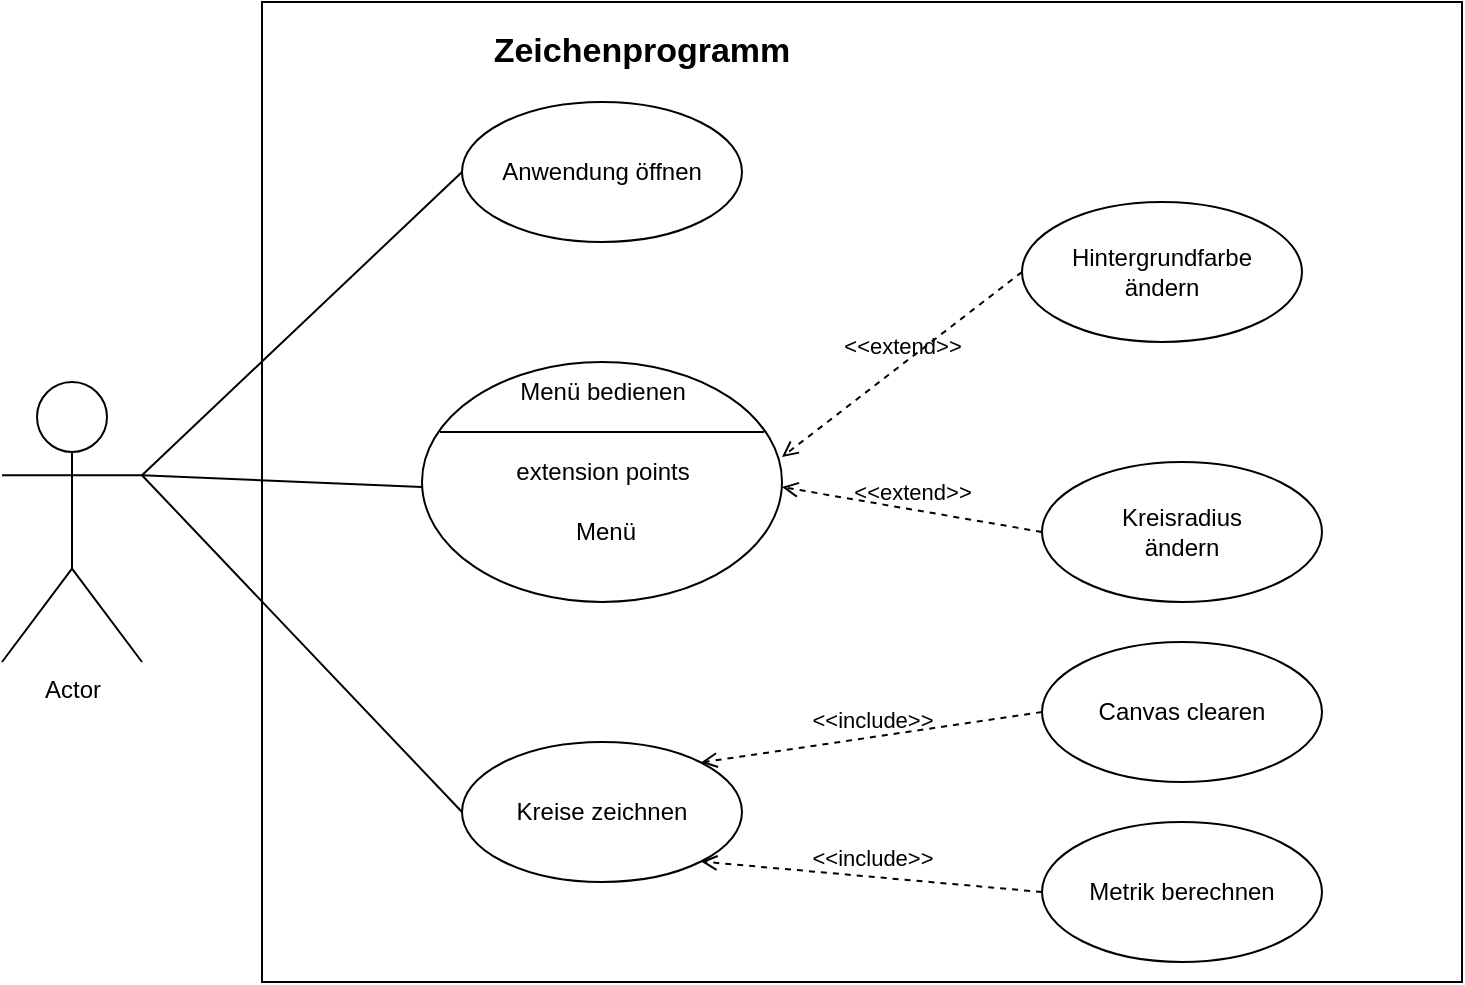<mxfile version="20.5.1" type="github">
  <diagram id="WpRNOG8NA4DAABbzuD77" name="Seite-1">
    <mxGraphModel dx="1038" dy="528" grid="1" gridSize="10" guides="1" tooltips="1" connect="1" arrows="1" fold="1" page="1" pageScale="1" pageWidth="827" pageHeight="1169" math="0" shadow="0">
      <root>
        <mxCell id="0" />
        <mxCell id="1" parent="0" />
        <mxCell id="D7FlTBm71AQMMtoMiuut-6" value="" style="rounded=0;whiteSpace=wrap;html=1;" parent="1" vertex="1">
          <mxGeometry x="200" y="10" width="600" height="490" as="geometry" />
        </mxCell>
        <mxCell id="D7FlTBm71AQMMtoMiuut-7" value="Actor" style="shape=umlActor;verticalLabelPosition=bottom;verticalAlign=top;html=1;" parent="1" vertex="1">
          <mxGeometry x="70" y="200" width="70" height="140" as="geometry" />
        </mxCell>
        <mxCell id="D7FlTBm71AQMMtoMiuut-8" value="Anwendung öffnen" style="ellipse;whiteSpace=wrap;html=1;" parent="1" vertex="1">
          <mxGeometry x="300" y="60" width="140" height="70" as="geometry" />
        </mxCell>
        <mxCell id="D7FlTBm71AQMMtoMiuut-10" value="&lt;div&gt;Hintergrundfarbe &lt;br&gt;&lt;/div&gt;&lt;div&gt;ändern&lt;/div&gt;" style="ellipse;whiteSpace=wrap;html=1;" parent="1" vertex="1">
          <mxGeometry x="580" y="110" width="140" height="70" as="geometry" />
        </mxCell>
        <mxCell id="D7FlTBm71AQMMtoMiuut-11" value="&lt;div&gt;Kreisradius &lt;br&gt;&lt;/div&gt;&lt;div&gt;ändern&lt;/div&gt;" style="ellipse;whiteSpace=wrap;html=1;" parent="1" vertex="1">
          <mxGeometry x="590" y="240" width="140" height="70" as="geometry" />
        </mxCell>
        <mxCell id="D7FlTBm71AQMMtoMiuut-14" value="Kreise zeichnen" style="ellipse;whiteSpace=wrap;html=1;" parent="1" vertex="1">
          <mxGeometry x="300" y="380" width="140" height="70" as="geometry" />
        </mxCell>
        <mxCell id="D7FlTBm71AQMMtoMiuut-19" value="" style="endArrow=none;html=1;rounded=0;exitX=1;exitY=0.333;exitDx=0;exitDy=0;exitPerimeter=0;entryX=0;entryY=0.5;entryDx=0;entryDy=0;" parent="1" source="D7FlTBm71AQMMtoMiuut-7" target="D7FlTBm71AQMMtoMiuut-8" edge="1">
          <mxGeometry width="50" height="50" relative="1" as="geometry">
            <mxPoint x="390" y="310" as="sourcePoint" />
            <mxPoint x="440" y="260" as="targetPoint" />
          </mxGeometry>
        </mxCell>
        <mxCell id="D7FlTBm71AQMMtoMiuut-20" value="" style="endArrow=none;html=1;rounded=0;exitX=1;exitY=0.333;exitDx=0;exitDy=0;exitPerimeter=0;entryX=0;entryY=0.75;entryDx=0;entryDy=0;" parent="1" source="D7FlTBm71AQMMtoMiuut-7" target="D7FlTBm71AQMMtoMiuut-28" edge="1">
          <mxGeometry width="50" height="50" relative="1" as="geometry">
            <mxPoint x="390" y="310" as="sourcePoint" />
            <mxPoint x="290" y="195" as="targetPoint" />
          </mxGeometry>
        </mxCell>
        <mxCell id="D7FlTBm71AQMMtoMiuut-21" value="" style="endArrow=none;html=1;rounded=0;exitX=1;exitY=0.333;exitDx=0;exitDy=0;exitPerimeter=0;entryX=0;entryY=0.5;entryDx=0;entryDy=0;" parent="1" source="D7FlTBm71AQMMtoMiuut-7" target="D7FlTBm71AQMMtoMiuut-14" edge="1">
          <mxGeometry width="50" height="50" relative="1" as="geometry">
            <mxPoint x="390" y="310" as="sourcePoint" />
            <mxPoint x="440" y="260" as="targetPoint" />
          </mxGeometry>
        </mxCell>
        <mxCell id="D7FlTBm71AQMMtoMiuut-23" value="&amp;lt;&amp;lt;extend&amp;gt;&amp;gt;" style="html=1;verticalAlign=bottom;labelBackgroundColor=none;endArrow=open;endFill=0;dashed=1;rounded=0;entryX=1;entryY=0.75;entryDx=0;entryDy=0;exitX=0;exitY=0.5;exitDx=0;exitDy=0;" parent="1" source="D7FlTBm71AQMMtoMiuut-11" target="D7FlTBm71AQMMtoMiuut-28" edge="1">
          <mxGeometry width="160" relative="1" as="geometry">
            <mxPoint x="330" y="280" as="sourcePoint" />
            <mxPoint x="430" y="195" as="targetPoint" />
          </mxGeometry>
        </mxCell>
        <mxCell id="D7FlTBm71AQMMtoMiuut-24" value="&amp;lt;&amp;lt;extend&amp;gt;&amp;gt;" style="html=1;verticalAlign=bottom;labelBackgroundColor=none;endArrow=open;endFill=0;dashed=1;rounded=0;exitX=0;exitY=0.5;exitDx=0;exitDy=0;entryX=1;entryY=0.25;entryDx=0;entryDy=0;" parent="1" source="D7FlTBm71AQMMtoMiuut-10" target="D7FlTBm71AQMMtoMiuut-28" edge="1">
          <mxGeometry width="160" relative="1" as="geometry">
            <mxPoint x="330" y="280" as="sourcePoint" />
            <mxPoint x="430" y="195" as="targetPoint" />
          </mxGeometry>
        </mxCell>
        <mxCell id="D7FlTBm71AQMMtoMiuut-25" value="" style="shape=ellipse;container=1;horizontal=1;horizontalStack=0;resizeParent=1;resizeParentMax=0;resizeLast=0;html=1;dashed=0;collapsible=0;" parent="1" vertex="1">
          <mxGeometry x="280" y="190" width="180" height="120" as="geometry" />
        </mxCell>
        <mxCell id="D7FlTBm71AQMMtoMiuut-26" value="Menü bedienen" style="html=1;strokeColor=none;fillColor=none;align=center;verticalAlign=middle;rotatable=0;" parent="D7FlTBm71AQMMtoMiuut-25" vertex="1">
          <mxGeometry width="180" height="30" as="geometry" />
        </mxCell>
        <mxCell id="D7FlTBm71AQMMtoMiuut-27" value="" style="line;strokeWidth=1;fillColor=none;rotatable=0;labelPosition=right;points=[];portConstraint=eastwest;dashed=0;resizeWidth=1;" parent="D7FlTBm71AQMMtoMiuut-25" vertex="1">
          <mxGeometry x="9" y="30" width="162" height="10" as="geometry" />
        </mxCell>
        <mxCell id="D7FlTBm71AQMMtoMiuut-28" value="extension points" style="text;html=1;align=center;verticalAlign=middle;rotatable=0;fillColor=none;strokeColor=none;" parent="D7FlTBm71AQMMtoMiuut-25" vertex="1">
          <mxGeometry y="40" width="180" height="30" as="geometry" />
        </mxCell>
        <mxCell id="D7FlTBm71AQMMtoMiuut-29" value="&lt;div&gt;&amp;nbsp;&amp;nbsp;&amp;nbsp;&amp;nbsp;&amp;nbsp;&amp;nbsp;&amp;nbsp;&amp;nbsp; Menü &lt;br&gt;&lt;/div&gt;" style="text;html=1;align=left;verticalAlign=middle;rotatable=0;spacingLeft=25;fillColor=none;strokeColor=none;" parent="D7FlTBm71AQMMtoMiuut-25" vertex="1">
          <mxGeometry x="20" y="70" width="180" height="30" as="geometry" />
        </mxCell>
        <mxCell id="D7FlTBm71AQMMtoMiuut-31" style="edgeStyle=orthogonalEdgeStyle;rounded=0;orthogonalLoop=1;jettySize=auto;html=1;exitX=0.5;exitY=1;exitDx=0;exitDy=0;" parent="D7FlTBm71AQMMtoMiuut-25" source="D7FlTBm71AQMMtoMiuut-29" target="D7FlTBm71AQMMtoMiuut-29" edge="1">
          <mxGeometry relative="1" as="geometry" />
        </mxCell>
        <mxCell id="D7FlTBm71AQMMtoMiuut-33" value="&lt;div&gt;Canvas clearen&lt;/div&gt;" style="ellipse;whiteSpace=wrap;html=1;" parent="1" vertex="1">
          <mxGeometry x="590" y="330" width="140" height="70" as="geometry" />
        </mxCell>
        <mxCell id="D7FlTBm71AQMMtoMiuut-34" value="&amp;lt;&amp;lt;include&amp;gt;&amp;gt;" style="html=1;verticalAlign=bottom;labelBackgroundColor=none;endArrow=open;endFill=0;dashed=1;rounded=0;exitX=0;exitY=0.5;exitDx=0;exitDy=0;entryX=1;entryY=0;entryDx=0;entryDy=0;" parent="1" source="D7FlTBm71AQMMtoMiuut-33" target="D7FlTBm71AQMMtoMiuut-14" edge="1">
          <mxGeometry width="160" relative="1" as="geometry">
            <mxPoint x="310" y="250" as="sourcePoint" />
            <mxPoint x="470" y="250" as="targetPoint" />
          </mxGeometry>
        </mxCell>
        <mxCell id="D7FlTBm71AQMMtoMiuut-37" value="&lt;b&gt;&lt;font style=&quot;font-size: 17px;&quot;&gt;Zeichenprogramm&lt;/font&gt;&lt;/b&gt;" style="text;html=1;strokeColor=none;fillColor=none;align=center;verticalAlign=middle;whiteSpace=wrap;rounded=0;" parent="1" vertex="1">
          <mxGeometry x="240" y="20" width="300" height="30" as="geometry" />
        </mxCell>
        <mxCell id="4G7qgyIZuoOJHWVOkvPw-4" value="Metrik berechnen" style="ellipse;whiteSpace=wrap;html=1;" vertex="1" parent="1">
          <mxGeometry x="590" y="420" width="140" height="70" as="geometry" />
        </mxCell>
        <mxCell id="4G7qgyIZuoOJHWVOkvPw-5" value="&amp;lt;&amp;lt;include&amp;gt;&amp;gt;" style="html=1;verticalAlign=bottom;labelBackgroundColor=none;endArrow=open;endFill=0;dashed=1;rounded=0;entryX=1;entryY=1;entryDx=0;entryDy=0;exitX=0;exitY=0.5;exitDx=0;exitDy=0;" edge="1" parent="1" source="4G7qgyIZuoOJHWVOkvPw-4" target="D7FlTBm71AQMMtoMiuut-14">
          <mxGeometry width="160" relative="1" as="geometry">
            <mxPoint x="600" y="375" as="sourcePoint" />
            <mxPoint x="450" y="425" as="targetPoint" />
          </mxGeometry>
        </mxCell>
      </root>
    </mxGraphModel>
  </diagram>
</mxfile>
